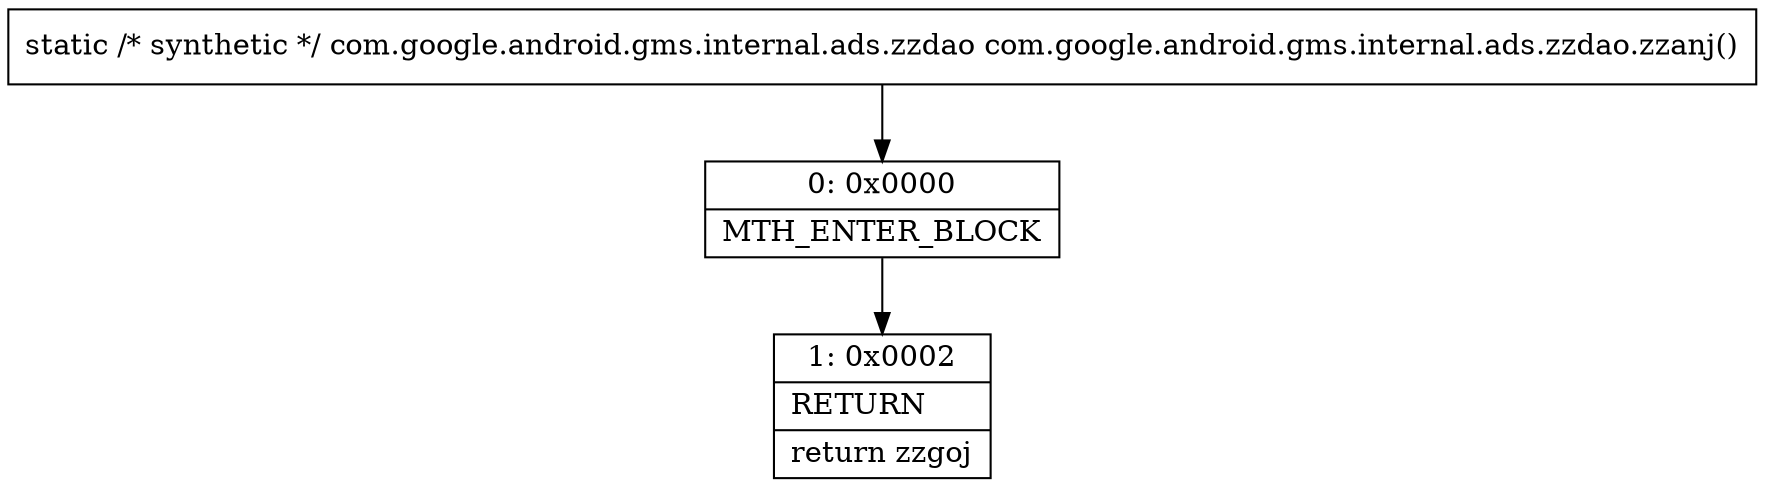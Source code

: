 digraph "CFG forcom.google.android.gms.internal.ads.zzdao.zzanj()Lcom\/google\/android\/gms\/internal\/ads\/zzdao;" {
Node_0 [shape=record,label="{0\:\ 0x0000|MTH_ENTER_BLOCK\l}"];
Node_1 [shape=record,label="{1\:\ 0x0002|RETURN\l|return zzgoj\l}"];
MethodNode[shape=record,label="{static \/* synthetic *\/ com.google.android.gms.internal.ads.zzdao com.google.android.gms.internal.ads.zzdao.zzanj() }"];
MethodNode -> Node_0;
Node_0 -> Node_1;
}

